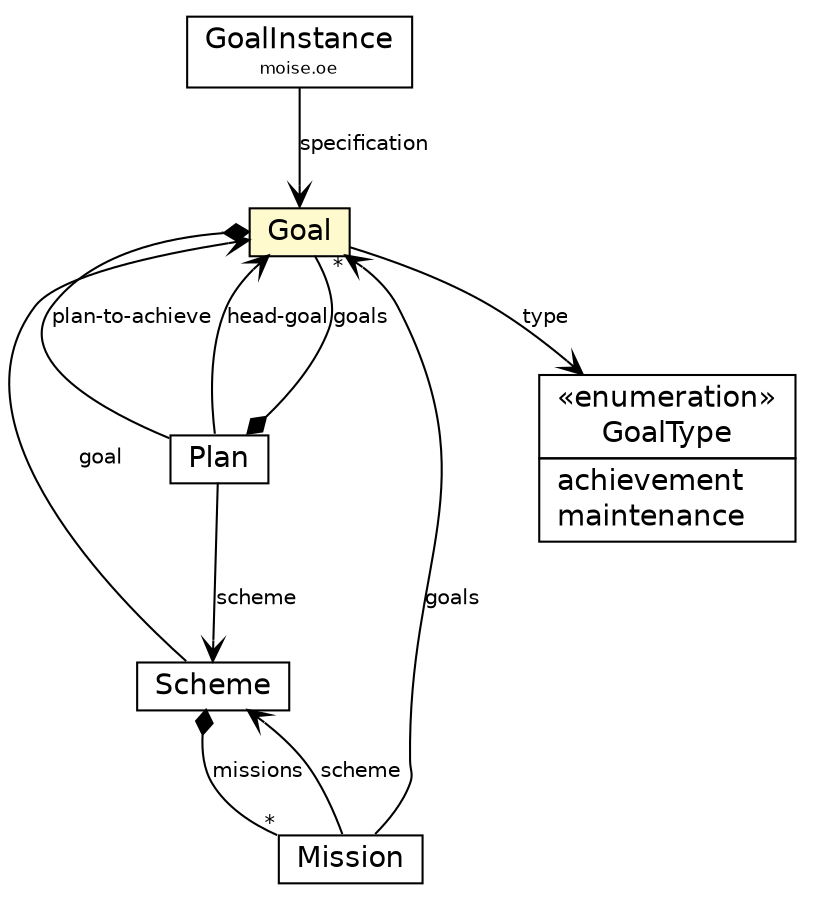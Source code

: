 #!/usr/local/bin/dot
#
# Class diagram 
# Generated by UMLGraph version R5_6_6-1-g9240c4 (http://www.umlgraph.org/)
#

digraph G {
	edge [fontname="Helvetica",fontsize=10,labelfontname="Helvetica",labelfontsize=10];
	node [fontname="Helvetica",fontsize=10,shape=plaintext];
	nodesep=0.25;
	ranksep=0.5;
	// moise.oe.GoalInstance
	c4395 [label=<<table title="moise.oe.GoalInstance" border="0" cellborder="1" cellspacing="0" cellpadding="2" port="p" href="../../oe/GoalInstance.html">
		<tr><td><table border="0" cellspacing="0" cellpadding="1">
<tr><td align="center" balign="center"> GoalInstance </td></tr>
<tr><td align="center" balign="center"><font point-size="8.0"> moise.oe </font></td></tr>
		</table></td></tr>
		</table>>, URL="../../oe/GoalInstance.html", fontname="Helvetica", fontcolor="black", fontsize=14.0];
	// moise.os.fs.Scheme
	c4400 [label=<<table title="moise.os.fs.Scheme" border="0" cellborder="1" cellspacing="0" cellpadding="2" port="p" href="./Scheme.html">
		<tr><td><table border="0" cellspacing="0" cellpadding="1">
<tr><td align="center" balign="center"> Scheme </td></tr>
		</table></td></tr>
		</table>>, URL="./Scheme.html", fontname="Helvetica", fontcolor="black", fontsize=14.0];
	// moise.os.fs.Plan
	c4401 [label=<<table title="moise.os.fs.Plan" border="0" cellborder="1" cellspacing="0" cellpadding="2" port="p" href="./Plan.html">
		<tr><td><table border="0" cellspacing="0" cellpadding="1">
<tr><td align="center" balign="center"> Plan </td></tr>
		</table></td></tr>
		</table>>, URL="./Plan.html", fontname="Helvetica", fontcolor="black", fontsize=14.0];
	// moise.os.fs.Mission
	c4403 [label=<<table title="moise.os.fs.Mission" border="0" cellborder="1" cellspacing="0" cellpadding="2" port="p" href="./Mission.html">
		<tr><td><table border="0" cellspacing="0" cellpadding="1">
<tr><td align="center" balign="center"> Mission </td></tr>
		</table></td></tr>
		</table>>, URL="./Mission.html", fontname="Helvetica", fontcolor="black", fontsize=14.0];
	// moise.os.fs.Goal
	c4404 [label=<<table title="moise.os.fs.Goal" border="0" cellborder="1" cellspacing="0" cellpadding="2" port="p" bgcolor="lemonChiffon" href="./Goal.html">
		<tr><td><table border="0" cellspacing="0" cellpadding="1">
<tr><td align="center" balign="center"> Goal </td></tr>
		</table></td></tr>
		</table>>, URL="./Goal.html", fontname="Helvetica", fontcolor="black", fontsize=14.0];
	// moise.os.fs.Goal.GoalType
	c4405 [label=<<table title="moise.os.fs.Goal.GoalType" border="0" cellborder="1" cellspacing="0" cellpadding="2" port="p" href="./Goal.GoalType.html">
		<tr><td><table border="0" cellspacing="0" cellpadding="1">
<tr><td align="center" balign="center"> &#171;enumeration&#187; </td></tr>
<tr><td align="center" balign="center"> GoalType </td></tr>
		</table></td></tr>
		<tr><td><table border="0" cellspacing="0" cellpadding="1">
<tr><td align="left" balign="left"> achievement </td></tr>
<tr><td align="left" balign="left"> maintenance </td></tr>
		</table></td></tr>
		</table>>, URL="./Goal.GoalType.html", fontname="Helvetica", fontcolor="black", fontsize=14.0];
	// moise.oe.GoalInstance NAVASSOC moise.os.fs.Goal
	c4395:p -> c4404:p [taillabel="", label="specification", headlabel="", fontname="Helvetica", fontcolor="black", fontsize=10.0, color="black", arrowhead=open];
	// moise.os.fs.Scheme NAVASSOC moise.os.fs.Goal
	c4400:p -> c4404:p [taillabel="", label="goal", headlabel="", fontname="Helvetica", fontcolor="black", fontsize=10.0, color="black", arrowhead=open];
	// moise.os.fs.Scheme COMPOSED moise.os.fs.Mission
	c4400:p -> c4403:p [taillabel="", label="missions", headlabel="*", fontname="Helvetica", fontcolor="black", fontsize=10.0, color="black", arrowhead=none, arrowtail=diamond, dir=both];
	// moise.os.fs.Plan NAVASSOC moise.os.fs.Goal
	c4401:p -> c4404:p [taillabel="", label="head-goal", headlabel="", fontname="Helvetica", fontcolor="black", fontsize=10.0, color="black", arrowhead=open];
	// moise.os.fs.Plan NAVASSOC moise.os.fs.Scheme
	c4401:p -> c4400:p [taillabel="", label="scheme", headlabel="", fontname="Helvetica", fontcolor="black", fontsize=10.0, color="black", arrowhead=open];
	// moise.os.fs.Plan COMPOSED moise.os.fs.Goal
	c4401:p -> c4404:p [taillabel="", label="goals", headlabel="", fontname="Helvetica", fontcolor="black", fontsize=10.0, color="black", arrowhead=none, arrowtail=diamond, dir=both];
	// moise.os.fs.Mission NAVASSOC moise.os.fs.Goal
	c4403:p -> c4404:p [taillabel="", label="goals", headlabel="*", fontname="Helvetica", fontcolor="black", fontsize=10.0, color="black", arrowhead=open];
	// moise.os.fs.Mission NAVASSOC moise.os.fs.Scheme
	c4403:p -> c4400:p [taillabel="", label="scheme", headlabel="", fontname="Helvetica", fontcolor="black", fontsize=10.0, color="black", arrowhead=open];
	// moise.os.fs.Goal NAVASSOC moise.os.fs.Goal.GoalType
	c4404:p -> c4405:p [taillabel="", label="type", headlabel="", fontname="Helvetica", fontcolor="black", fontsize=10.0, color="black", arrowhead=open];
	// moise.os.fs.Goal COMPOSED moise.os.fs.Plan
	c4404:p -> c4401:p [taillabel="", label="plan-to-achieve", headlabel="", fontname="Helvetica", fontcolor="black", fontsize=10.0, color="black", arrowhead=none, arrowtail=diamond, dir=both];
}

